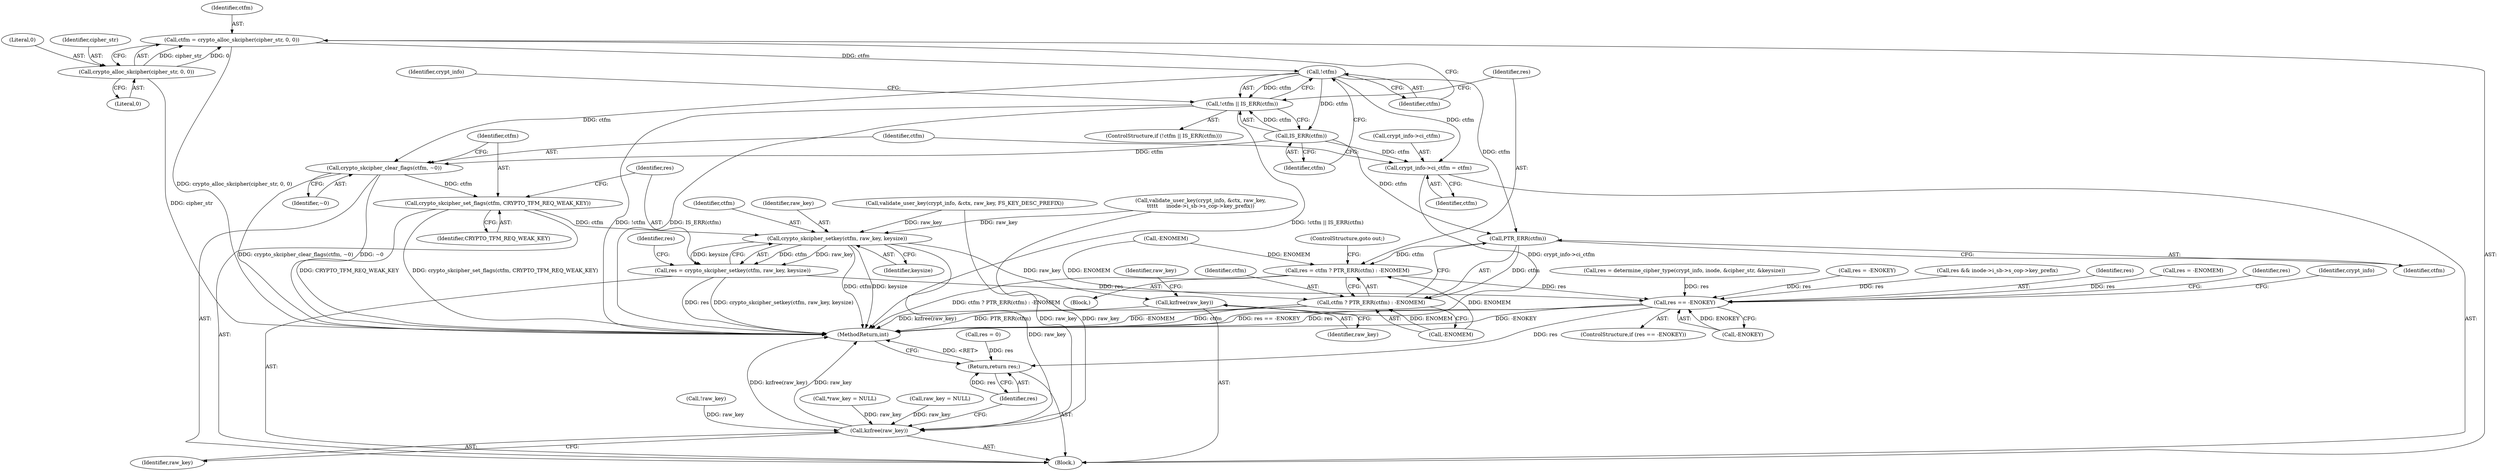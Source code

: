 digraph "0_linux_1b53cf9815bb4744958d41f3795d5d5a1d365e2d_1@API" {
"1000376" [label="(Call,ctfm = crypto_alloc_skcipher(cipher_str, 0, 0))"];
"1000378" [label="(Call,crypto_alloc_skcipher(cipher_str, 0, 0))"];
"1000384" [label="(Call,!ctfm)"];
"1000383" [label="(Call,!ctfm || IS_ERR(ctfm))"];
"1000386" [label="(Call,IS_ERR(ctfm))"];
"1000393" [label="(Call,PTR_ERR(ctfm))"];
"1000389" [label="(Call,res = ctfm ? PTR_ERR(ctfm) : -ENOMEM)"];
"1000441" [label="(Call,res == -ENOKEY)"];
"1000452" [label="(Return,return res;)"];
"1000391" [label="(Call,ctfm ? PTR_ERR(ctfm) : -ENOMEM)"];
"1000398" [label="(Call,crypt_info->ci_ctfm = ctfm)"];
"1000403" [label="(Call,crypto_skcipher_clear_flags(ctfm, ~0))"];
"1000406" [label="(Call,crypto_skcipher_set_flags(ctfm, CRYPTO_TFM_REQ_WEAK_KEY))"];
"1000411" [label="(Call,crypto_skcipher_setkey(ctfm, raw_key, keysize))"];
"1000409" [label="(Call,res = crypto_skcipher_setkey(ctfm, raw_key, keysize))"];
"1000418" [label="(Call,kzfree(raw_key))"];
"1000450" [label="(Call,kzfree(raw_key))"];
"1000400" [label="(Identifier,crypt_info)"];
"1000299" [label="(Call,res = determine_cipher_type(crypt_info, inode, &cipher_str, &keysize))"];
"1000452" [label="(Return,return res;)"];
"1000385" [label="(Identifier,ctfm)"];
"1000388" [label="(Block,)"];
"1000378" [label="(Call,crypto_alloc_skcipher(cipher_str, 0, 0))"];
"1000440" [label="(ControlStructure,if (res == -ENOKEY))"];
"1000409" [label="(Call,res = crypto_skcipher_setkey(ctfm, raw_key, keysize))"];
"1000443" [label="(Call,-ENOKEY)"];
"1000366" [label="(Call,res = -ENOKEY)"];
"1000321" [label="(Call,!raw_key)"];
"1000454" [label="(MethodReturn,int)"];
"1000313" [label="(Call,-ENOMEM)"];
"1000420" [label="(Call,raw_key = NULL)"];
"1000389" [label="(Call,res = ctfm ? PTR_ERR(ctfm) : -ENOMEM)"];
"1000411" [label="(Call,crypto_skcipher_setkey(ctfm, raw_key, keysize))"];
"1000416" [label="(Identifier,res)"];
"1000383" [label="(Call,!ctfm || IS_ERR(ctfm))"];
"1000390" [label="(Identifier,res)"];
"1000406" [label="(Call,crypto_skcipher_set_flags(ctfm, CRYPTO_TFM_REQ_WEAK_KEY))"];
"1000399" [label="(Call,crypt_info->ci_ctfm)"];
"1000380" [label="(Literal,0)"];
"1000381" [label="(Literal,0)"];
"1000386" [label="(Call,IS_ERR(ctfm))"];
"1000333" [label="(Call,res && inode->i_sb->s_cop->key_prefix)"];
"1000377" [label="(Identifier,ctfm)"];
"1000453" [label="(Identifier,res)"];
"1000441" [label="(Call,res == -ENOKEY)"];
"1000408" [label="(Identifier,CRYPTO_TFM_REQ_WEAK_KEY)"];
"1000418" [label="(Call,kzfree(raw_key))"];
"1000442" [label="(Identifier,res)"];
"1000395" [label="(Call,-ENOMEM)"];
"1000311" [label="(Call,res = -ENOMEM)"];
"1000392" [label="(Identifier,ctfm)"];
"1000397" [label="(ControlStructure,goto out;)"];
"1000410" [label="(Identifier,res)"];
"1000419" [label="(Identifier,raw_key)"];
"1000402" [label="(Identifier,ctfm)"];
"1000376" [label="(Call,ctfm = crypto_alloc_skcipher(cipher_str, 0, 0))"];
"1000407" [label="(Identifier,ctfm)"];
"1000382" [label="(ControlStructure,if (!ctfm || IS_ERR(ctfm)))"];
"1000384" [label="(Call,!ctfm)"];
"1000405" [label="(Identifier,~0)"];
"1000413" [label="(Identifier,raw_key)"];
"1000111" [label="(Call,*raw_key = NULL)"];
"1000387" [label="(Identifier,ctfm)"];
"1000446" [label="(Identifier,res)"];
"1000326" [label="(Call,validate_user_key(crypt_info, &ctx, raw_key, FS_KEY_DESC_PREFIX))"];
"1000346" [label="(Call,validate_user_key(crypt_info, &ctx, raw_key,\n\t\t\t\t\t     inode->i_sb->s_cop->key_prefix))"];
"1000450" [label="(Call,kzfree(raw_key))"];
"1000445" [label="(Call,res = 0)"];
"1000412" [label="(Identifier,ctfm)"];
"1000421" [label="(Identifier,raw_key)"];
"1000398" [label="(Call,crypt_info->ci_ctfm = ctfm)"];
"1000393" [label="(Call,PTR_ERR(ctfm))"];
"1000394" [label="(Identifier,ctfm)"];
"1000404" [label="(Identifier,ctfm)"];
"1000451" [label="(Identifier,raw_key)"];
"1000449" [label="(Identifier,crypt_info)"];
"1000104" [label="(Block,)"];
"1000379" [label="(Identifier,cipher_str)"];
"1000403" [label="(Call,crypto_skcipher_clear_flags(ctfm, ~0))"];
"1000391" [label="(Call,ctfm ? PTR_ERR(ctfm) : -ENOMEM)"];
"1000414" [label="(Identifier,keysize)"];
"1000376" -> "1000104"  [label="AST: "];
"1000376" -> "1000378"  [label="CFG: "];
"1000377" -> "1000376"  [label="AST: "];
"1000378" -> "1000376"  [label="AST: "];
"1000385" -> "1000376"  [label="CFG: "];
"1000376" -> "1000454"  [label="DDG: crypto_alloc_skcipher(cipher_str, 0, 0)"];
"1000378" -> "1000376"  [label="DDG: cipher_str"];
"1000378" -> "1000376"  [label="DDG: 0"];
"1000376" -> "1000384"  [label="DDG: ctfm"];
"1000378" -> "1000381"  [label="CFG: "];
"1000379" -> "1000378"  [label="AST: "];
"1000380" -> "1000378"  [label="AST: "];
"1000381" -> "1000378"  [label="AST: "];
"1000378" -> "1000454"  [label="DDG: cipher_str"];
"1000384" -> "1000383"  [label="AST: "];
"1000384" -> "1000385"  [label="CFG: "];
"1000385" -> "1000384"  [label="AST: "];
"1000387" -> "1000384"  [label="CFG: "];
"1000383" -> "1000384"  [label="CFG: "];
"1000384" -> "1000383"  [label="DDG: ctfm"];
"1000384" -> "1000386"  [label="DDG: ctfm"];
"1000384" -> "1000393"  [label="DDG: ctfm"];
"1000384" -> "1000398"  [label="DDG: ctfm"];
"1000384" -> "1000403"  [label="DDG: ctfm"];
"1000383" -> "1000382"  [label="AST: "];
"1000383" -> "1000386"  [label="CFG: "];
"1000386" -> "1000383"  [label="AST: "];
"1000390" -> "1000383"  [label="CFG: "];
"1000400" -> "1000383"  [label="CFG: "];
"1000383" -> "1000454"  [label="DDG: !ctfm || IS_ERR(ctfm)"];
"1000383" -> "1000454"  [label="DDG: !ctfm"];
"1000383" -> "1000454"  [label="DDG: IS_ERR(ctfm)"];
"1000386" -> "1000383"  [label="DDG: ctfm"];
"1000386" -> "1000387"  [label="CFG: "];
"1000387" -> "1000386"  [label="AST: "];
"1000386" -> "1000393"  [label="DDG: ctfm"];
"1000386" -> "1000398"  [label="DDG: ctfm"];
"1000386" -> "1000403"  [label="DDG: ctfm"];
"1000393" -> "1000391"  [label="AST: "];
"1000393" -> "1000394"  [label="CFG: "];
"1000394" -> "1000393"  [label="AST: "];
"1000391" -> "1000393"  [label="CFG: "];
"1000393" -> "1000389"  [label="DDG: ctfm"];
"1000393" -> "1000391"  [label="DDG: ctfm"];
"1000389" -> "1000388"  [label="AST: "];
"1000389" -> "1000391"  [label="CFG: "];
"1000390" -> "1000389"  [label="AST: "];
"1000391" -> "1000389"  [label="AST: "];
"1000397" -> "1000389"  [label="CFG: "];
"1000389" -> "1000454"  [label="DDG: ctfm ? PTR_ERR(ctfm) : -ENOMEM"];
"1000395" -> "1000389"  [label="DDG: ENOMEM"];
"1000313" -> "1000389"  [label="DDG: ENOMEM"];
"1000389" -> "1000441"  [label="DDG: res"];
"1000441" -> "1000440"  [label="AST: "];
"1000441" -> "1000443"  [label="CFG: "];
"1000442" -> "1000441"  [label="AST: "];
"1000443" -> "1000441"  [label="AST: "];
"1000446" -> "1000441"  [label="CFG: "];
"1000449" -> "1000441"  [label="CFG: "];
"1000441" -> "1000454"  [label="DDG: res"];
"1000441" -> "1000454"  [label="DDG: -ENOKEY"];
"1000441" -> "1000454"  [label="DDG: res == -ENOKEY"];
"1000333" -> "1000441"  [label="DDG: res"];
"1000311" -> "1000441"  [label="DDG: res"];
"1000366" -> "1000441"  [label="DDG: res"];
"1000299" -> "1000441"  [label="DDG: res"];
"1000409" -> "1000441"  [label="DDG: res"];
"1000443" -> "1000441"  [label="DDG: ENOKEY"];
"1000441" -> "1000452"  [label="DDG: res"];
"1000452" -> "1000104"  [label="AST: "];
"1000452" -> "1000453"  [label="CFG: "];
"1000453" -> "1000452"  [label="AST: "];
"1000454" -> "1000452"  [label="CFG: "];
"1000452" -> "1000454"  [label="DDG: <RET>"];
"1000453" -> "1000452"  [label="DDG: res"];
"1000445" -> "1000452"  [label="DDG: res"];
"1000391" -> "1000395"  [label="CFG: "];
"1000392" -> "1000391"  [label="AST: "];
"1000395" -> "1000391"  [label="AST: "];
"1000391" -> "1000454"  [label="DDG: ctfm"];
"1000391" -> "1000454"  [label="DDG: PTR_ERR(ctfm)"];
"1000391" -> "1000454"  [label="DDG: -ENOMEM"];
"1000395" -> "1000391"  [label="DDG: ENOMEM"];
"1000313" -> "1000391"  [label="DDG: ENOMEM"];
"1000398" -> "1000104"  [label="AST: "];
"1000398" -> "1000402"  [label="CFG: "];
"1000399" -> "1000398"  [label="AST: "];
"1000402" -> "1000398"  [label="AST: "];
"1000404" -> "1000398"  [label="CFG: "];
"1000398" -> "1000454"  [label="DDG: crypt_info->ci_ctfm"];
"1000403" -> "1000104"  [label="AST: "];
"1000403" -> "1000405"  [label="CFG: "];
"1000404" -> "1000403"  [label="AST: "];
"1000405" -> "1000403"  [label="AST: "];
"1000407" -> "1000403"  [label="CFG: "];
"1000403" -> "1000454"  [label="DDG: ~0"];
"1000403" -> "1000454"  [label="DDG: crypto_skcipher_clear_flags(ctfm, ~0)"];
"1000403" -> "1000406"  [label="DDG: ctfm"];
"1000406" -> "1000104"  [label="AST: "];
"1000406" -> "1000408"  [label="CFG: "];
"1000407" -> "1000406"  [label="AST: "];
"1000408" -> "1000406"  [label="AST: "];
"1000410" -> "1000406"  [label="CFG: "];
"1000406" -> "1000454"  [label="DDG: CRYPTO_TFM_REQ_WEAK_KEY"];
"1000406" -> "1000454"  [label="DDG: crypto_skcipher_set_flags(ctfm, CRYPTO_TFM_REQ_WEAK_KEY)"];
"1000406" -> "1000411"  [label="DDG: ctfm"];
"1000411" -> "1000409"  [label="AST: "];
"1000411" -> "1000414"  [label="CFG: "];
"1000412" -> "1000411"  [label="AST: "];
"1000413" -> "1000411"  [label="AST: "];
"1000414" -> "1000411"  [label="AST: "];
"1000409" -> "1000411"  [label="CFG: "];
"1000411" -> "1000454"  [label="DDG: ctfm"];
"1000411" -> "1000454"  [label="DDG: keysize"];
"1000411" -> "1000409"  [label="DDG: ctfm"];
"1000411" -> "1000409"  [label="DDG: raw_key"];
"1000411" -> "1000409"  [label="DDG: keysize"];
"1000326" -> "1000411"  [label="DDG: raw_key"];
"1000346" -> "1000411"  [label="DDG: raw_key"];
"1000411" -> "1000418"  [label="DDG: raw_key"];
"1000411" -> "1000450"  [label="DDG: raw_key"];
"1000409" -> "1000104"  [label="AST: "];
"1000410" -> "1000409"  [label="AST: "];
"1000416" -> "1000409"  [label="CFG: "];
"1000409" -> "1000454"  [label="DDG: crypto_skcipher_setkey(ctfm, raw_key, keysize)"];
"1000409" -> "1000454"  [label="DDG: res"];
"1000418" -> "1000104"  [label="AST: "];
"1000418" -> "1000419"  [label="CFG: "];
"1000419" -> "1000418"  [label="AST: "];
"1000421" -> "1000418"  [label="CFG: "];
"1000418" -> "1000454"  [label="DDG: kzfree(raw_key)"];
"1000450" -> "1000104"  [label="AST: "];
"1000450" -> "1000451"  [label="CFG: "];
"1000451" -> "1000450"  [label="AST: "];
"1000453" -> "1000450"  [label="CFG: "];
"1000450" -> "1000454"  [label="DDG: kzfree(raw_key)"];
"1000450" -> "1000454"  [label="DDG: raw_key"];
"1000326" -> "1000450"  [label="DDG: raw_key"];
"1000321" -> "1000450"  [label="DDG: raw_key"];
"1000420" -> "1000450"  [label="DDG: raw_key"];
"1000346" -> "1000450"  [label="DDG: raw_key"];
"1000111" -> "1000450"  [label="DDG: raw_key"];
}
